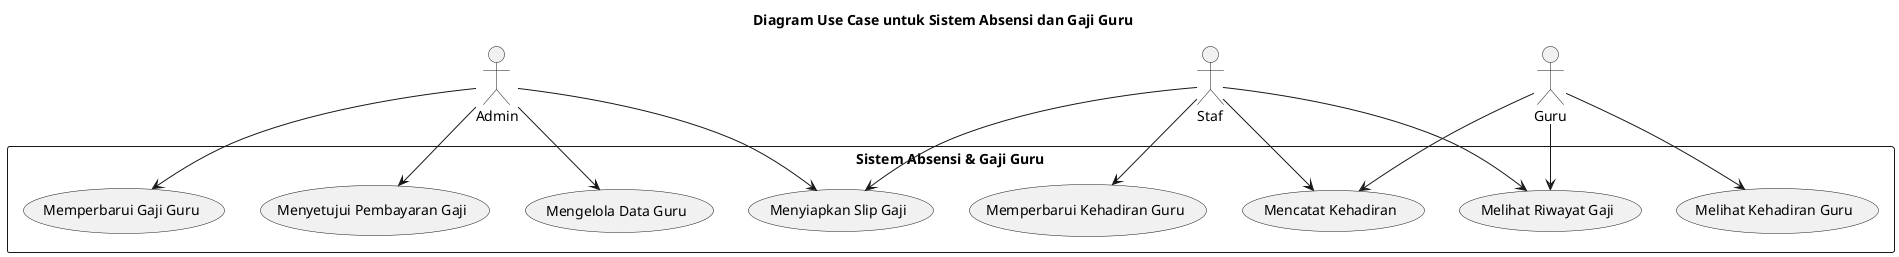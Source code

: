 @startuml UC_AbsensiGajiGuru
title Diagram Use Case untuk Sistem Absensi dan Gaji Guru

actor "Admin" as admin
actor "Staf" as staf
actor "Guru" as guru

rectangle "Sistem Absensi & Gaji Guru" {
    usecase "Mencatat Kehadiran Guru" as UC_MencatatKehadiran
    usecase "Mengelola Data Guru" as UC_MengelolaDataGuru
    usecase "Melihat Kehadiran Guru" as UC_MelihatKehadiran
    usecase "Melihat Riwayat Gaji" as UC_MelihatRiwayatGaji
    usecase "Memperbarui Kehadiran Guru" as UC_MemperbaruiKehadiran
    usecase "Memperbarui Gaji Guru" as UC_MemperbaruiGaji
    usecase "Menyetujui Pembayaran Gaji" as UC_MenyetujuiPembayaranGaji
    usecase "Menyiapkan Slip Gaji" as UC_MenyiapkanSlipGaji
    usecase "Mencatat Kehadiran" as UC_MencatatKehadiran

    guru --> UC_MencatatKehadiran
    guru --> UC_MelihatKehadiran
    guru --> UC_MelihatRiwayatGaji

    staf --> UC_MencatatKehadiran
    staf --> UC_MemperbaruiKehadiran
    staf --> UC_MenyiapkanSlipGaji
    staf --> UC_MelihatRiwayatGaji

    admin --> UC_MengelolaDataGuru
    admin --> UC_MenyetujuiPembayaranGaji
    admin --> UC_MemperbaruiGaji
    admin --> UC_MenyiapkanSlipGaji
}

@enduml
